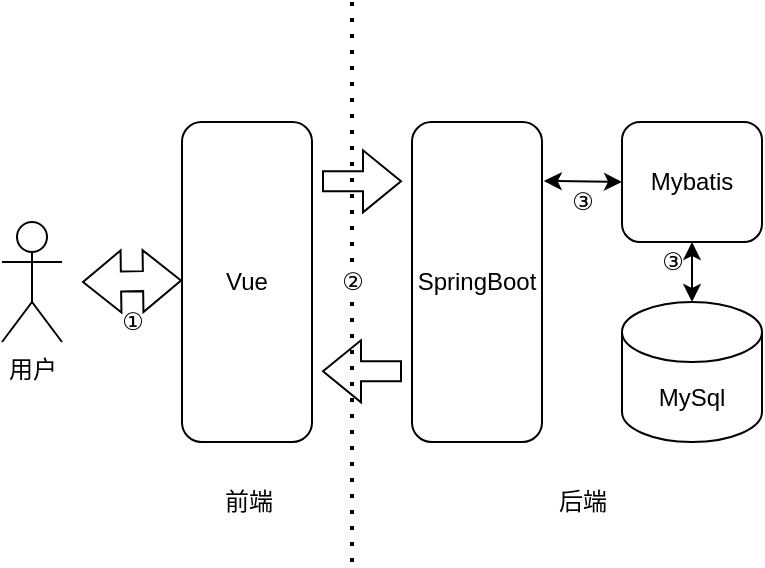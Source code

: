 <mxfile version="18.0.1" type="github">
  <diagram id="R2lEEEUBdFMjLlhIrx00" name="Page-1">
    <mxGraphModel dx="484" dy="332" grid="1" gridSize="10" guides="1" tooltips="1" connect="1" arrows="1" fold="1" page="1" pageScale="1" pageWidth="850" pageHeight="1100" math="0" shadow="0" extFonts="Permanent Marker^https://fonts.googleapis.com/css?family=Permanent+Marker">
      <root>
        <mxCell id="0" />
        <mxCell id="1" parent="0" />
        <mxCell id="ThO8s_hxeD24pVAJYVmt-1" value="" style="endArrow=none;dashed=1;html=1;dashPattern=1 3;strokeWidth=2;rounded=0;targetPerimeterSpacing=0;startArrow=none;" edge="1" parent="1" source="ThO8s_hxeD24pVAJYVmt-28">
          <mxGeometry width="50" height="50" relative="1" as="geometry">
            <mxPoint x="400" y="140" as="sourcePoint" />
            <mxPoint x="395" y="420" as="targetPoint" />
          </mxGeometry>
        </mxCell>
        <mxCell id="ThO8s_hxeD24pVAJYVmt-5" value="用户" style="shape=umlActor;verticalLabelPosition=bottom;verticalAlign=top;html=1;outlineConnect=0;" vertex="1" parent="1">
          <mxGeometry x="220" y="250" width="30" height="60" as="geometry" />
        </mxCell>
        <mxCell id="ThO8s_hxeD24pVAJYVmt-7" value="Vue" style="rounded=1;whiteSpace=wrap;html=1;" vertex="1" parent="1">
          <mxGeometry x="310" y="200" width="65" height="160" as="geometry" />
        </mxCell>
        <mxCell id="ThO8s_hxeD24pVAJYVmt-9" value="SpringBoot" style="rounded=1;whiteSpace=wrap;html=1;" vertex="1" parent="1">
          <mxGeometry x="425" y="200" width="65" height="160" as="geometry" />
        </mxCell>
        <mxCell id="ThO8s_hxeD24pVAJYVmt-10" value="Mybatis" style="rounded=1;whiteSpace=wrap;html=1;" vertex="1" parent="1">
          <mxGeometry x="530" y="200" width="70" height="60" as="geometry" />
        </mxCell>
        <mxCell id="ThO8s_hxeD24pVAJYVmt-11" value="MySql" style="shape=cylinder3;whiteSpace=wrap;html=1;boundedLbl=1;backgroundOutline=1;size=15;" vertex="1" parent="1">
          <mxGeometry x="530" y="290" width="70" height="70" as="geometry" />
        </mxCell>
        <mxCell id="ThO8s_hxeD24pVAJYVmt-13" value="" style="shape=flexArrow;endArrow=classic;startArrow=classic;html=1;rounded=0;targetPerimeterSpacing=0;" edge="1" parent="1">
          <mxGeometry width="100" height="100" relative="1" as="geometry">
            <mxPoint x="260" y="280" as="sourcePoint" />
            <mxPoint x="310" y="279.29" as="targetPoint" />
          </mxGeometry>
        </mxCell>
        <mxCell id="ThO8s_hxeD24pVAJYVmt-14" value="" style="shape=flexArrow;endArrow=classic;html=1;rounded=0;targetPerimeterSpacing=0;" edge="1" parent="1">
          <mxGeometry width="50" height="50" relative="1" as="geometry">
            <mxPoint x="380" y="229.66" as="sourcePoint" />
            <mxPoint x="420" y="229.66" as="targetPoint" />
          </mxGeometry>
        </mxCell>
        <mxCell id="ThO8s_hxeD24pVAJYVmt-15" value="" style="shape=flexArrow;endArrow=classic;html=1;rounded=0;targetPerimeterSpacing=0;" edge="1" parent="1">
          <mxGeometry width="50" height="50" relative="1" as="geometry">
            <mxPoint x="420" y="324.66" as="sourcePoint" />
            <mxPoint x="380" y="324.66" as="targetPoint" />
          </mxGeometry>
        </mxCell>
        <mxCell id="ThO8s_hxeD24pVAJYVmt-23" value="" style="endArrow=classic;startArrow=classic;html=1;rounded=0;targetPerimeterSpacing=0;exitX=0.5;exitY=0;exitDx=0;exitDy=0;exitPerimeter=0;entryX=0.5;entryY=1;entryDx=0;entryDy=0;" edge="1" parent="1" source="ThO8s_hxeD24pVAJYVmt-11" target="ThO8s_hxeD24pVAJYVmt-10">
          <mxGeometry width="50" height="50" relative="1" as="geometry">
            <mxPoint x="500" y="310" as="sourcePoint" />
            <mxPoint x="550" y="260" as="targetPoint" />
          </mxGeometry>
        </mxCell>
        <mxCell id="ThO8s_hxeD24pVAJYVmt-24" value="" style="endArrow=classic;startArrow=classic;html=1;rounded=0;targetPerimeterSpacing=0;entryX=1.014;entryY=0.184;entryDx=0;entryDy=0;entryPerimeter=0;exitX=0;exitY=0.5;exitDx=0;exitDy=0;" edge="1" parent="1" source="ThO8s_hxeD24pVAJYVmt-10" target="ThO8s_hxeD24pVAJYVmt-9">
          <mxGeometry width="50" height="50" relative="1" as="geometry">
            <mxPoint x="570" y="230" as="sourcePoint" />
            <mxPoint x="620" y="180" as="targetPoint" />
          </mxGeometry>
        </mxCell>
        <mxCell id="ThO8s_hxeD24pVAJYVmt-25" value="前端" style="text;html=1;align=center;verticalAlign=middle;resizable=0;points=[];autosize=1;strokeColor=none;fillColor=none;" vertex="1" parent="1">
          <mxGeometry x="322.5" y="380" width="40" height="20" as="geometry" />
        </mxCell>
        <mxCell id="ThO8s_hxeD24pVAJYVmt-26" value="后端" style="text;html=1;align=center;verticalAlign=middle;resizable=0;points=[];autosize=1;strokeColor=none;fillColor=none;" vertex="1" parent="1">
          <mxGeometry x="490" y="380" width="40" height="20" as="geometry" />
        </mxCell>
        <mxCell id="ThO8s_hxeD24pVAJYVmt-27" value="①" style="text;html=1;align=center;verticalAlign=middle;resizable=0;points=[];autosize=1;strokeColor=none;fillColor=none;" vertex="1" parent="1">
          <mxGeometry x="270" y="290" width="30" height="20" as="geometry" />
        </mxCell>
        <mxCell id="ThO8s_hxeD24pVAJYVmt-28" value="②" style="text;html=1;align=center;verticalAlign=middle;resizable=0;points=[];autosize=1;strokeColor=none;fillColor=none;" vertex="1" parent="1">
          <mxGeometry x="380" y="270" width="30" height="20" as="geometry" />
        </mxCell>
        <mxCell id="ThO8s_hxeD24pVAJYVmt-29" value="" style="endArrow=none;dashed=1;html=1;dashPattern=1 3;strokeWidth=2;rounded=0;" edge="1" parent="1" target="ThO8s_hxeD24pVAJYVmt-28">
          <mxGeometry width="50" height="50" relative="1" as="geometry">
            <mxPoint x="395" y="140" as="sourcePoint" />
            <mxPoint x="400" y="420.0" as="targetPoint" />
          </mxGeometry>
        </mxCell>
        <mxCell id="ThO8s_hxeD24pVAJYVmt-31" value="③" style="text;html=1;align=center;verticalAlign=middle;resizable=0;points=[];autosize=1;strokeColor=none;fillColor=none;" vertex="1" parent="1">
          <mxGeometry x="495" y="230" width="30" height="20" as="geometry" />
        </mxCell>
        <mxCell id="ThO8s_hxeD24pVAJYVmt-32" value="③" style="text;html=1;align=center;verticalAlign=middle;resizable=0;points=[];autosize=1;strokeColor=none;fillColor=none;" vertex="1" parent="1">
          <mxGeometry x="540" y="260" width="30" height="20" as="geometry" />
        </mxCell>
      </root>
    </mxGraphModel>
  </diagram>
</mxfile>
